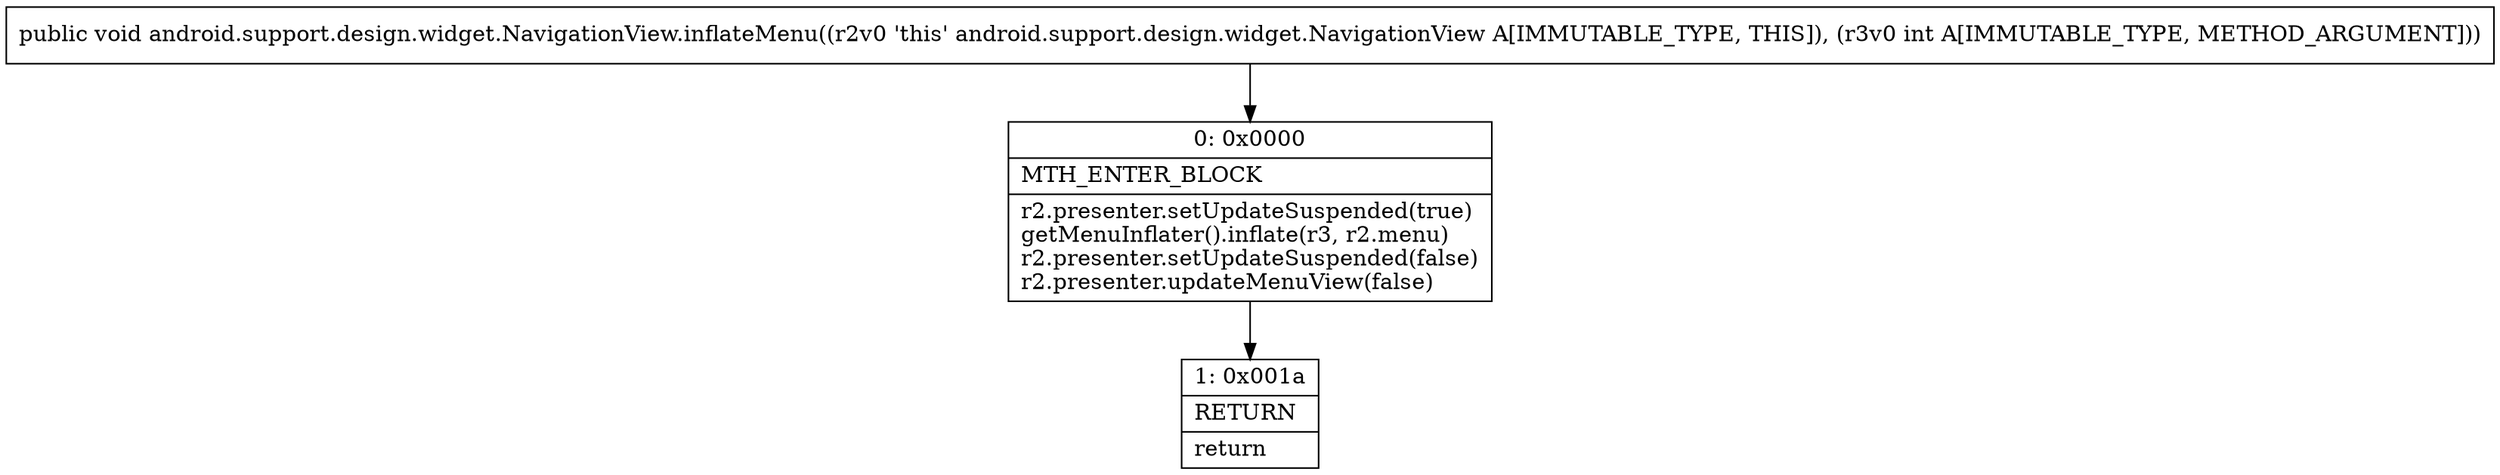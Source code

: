 digraph "CFG forandroid.support.design.widget.NavigationView.inflateMenu(I)V" {
Node_0 [shape=record,label="{0\:\ 0x0000|MTH_ENTER_BLOCK\l|r2.presenter.setUpdateSuspended(true)\lgetMenuInflater().inflate(r3, r2.menu)\lr2.presenter.setUpdateSuspended(false)\lr2.presenter.updateMenuView(false)\l}"];
Node_1 [shape=record,label="{1\:\ 0x001a|RETURN\l|return\l}"];
MethodNode[shape=record,label="{public void android.support.design.widget.NavigationView.inflateMenu((r2v0 'this' android.support.design.widget.NavigationView A[IMMUTABLE_TYPE, THIS]), (r3v0 int A[IMMUTABLE_TYPE, METHOD_ARGUMENT])) }"];
MethodNode -> Node_0;
Node_0 -> Node_1;
}

